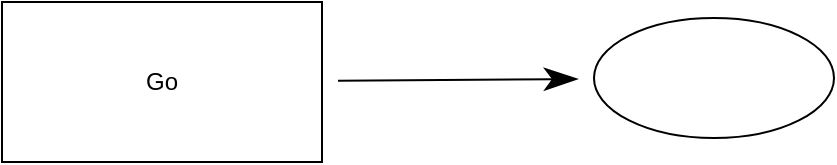<mxfile version="16.5.6" type="github"><diagram id="8mbXi3cuFgcU13ImcTSo" name="Page-1"><mxGraphModel dx="1390" dy="617" grid="0" gridSize="10" guides="1" tooltips="1" connect="1" arrows="1" fold="1" page="0" pageScale="1" pageWidth="827" pageHeight="1169" math="0" shadow="0"><root><mxCell id="0"/><mxCell id="1" parent="0"/><mxCell id="Hctydkijodkz1NviXBQY-3" value="" style="edgeStyle=none;orthogonalLoop=1;jettySize=auto;html=1;endArrow=classicThin;startSize=14;endSize=14;sourcePerimeterSpacing=8;targetPerimeterSpacing=8;startArrow=none;startFill=0;rounded=0;sketch=0;shadow=0;jumpStyle=none;endFill=1;" parent="1" source="Hctydkijodkz1NviXBQY-1" target="Hctydkijodkz1NviXBQY-2" edge="1"><mxGeometry relative="1" as="geometry"/></mxCell><mxCell id="Hctydkijodkz1NviXBQY-1" value="Go&lt;br&gt;" style="rounded=0;whiteSpace=wrap;html=1;hachureGap=4;" parent="1" vertex="1"><mxGeometry x="-84" y="68" width="160" height="80" as="geometry"/></mxCell><mxCell id="Hctydkijodkz1NviXBQY-2" value="" style="ellipse;whiteSpace=wrap;html=1;hachureGap=4;rounded=0;" parent="1" vertex="1"><mxGeometry x="212" y="76" width="120" height="60" as="geometry"/></mxCell></root></mxGraphModel></diagram></mxfile>